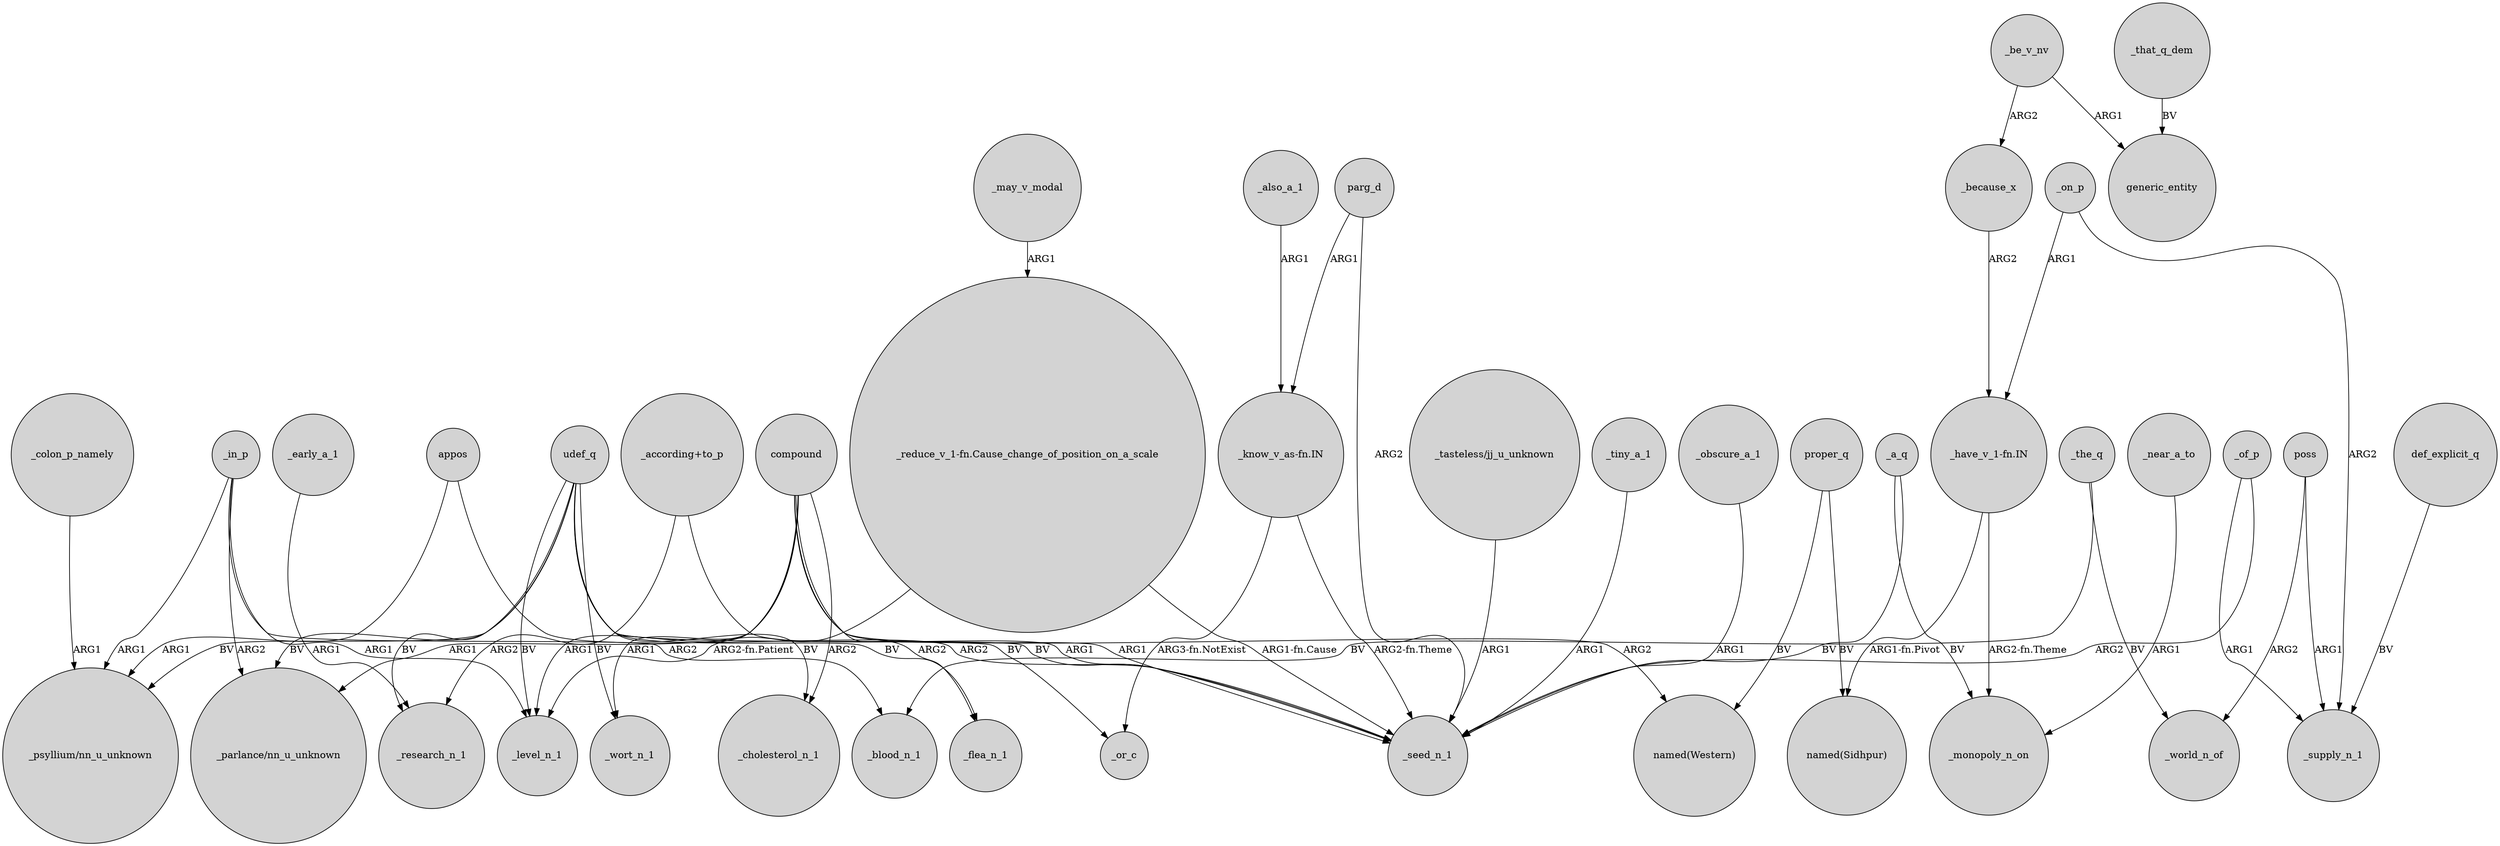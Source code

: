 digraph {
	node [shape=circle style=filled]
	_in_p -> _level_n_1 [label=ARG1]
	appos -> "_psyllium/nn_u_unknown" [label=ARG1]
	udef_q -> "_psyllium/nn_u_unknown" [label=BV]
	_in_p -> "_psyllium/nn_u_unknown" [label=ARG1]
	_that_q_dem -> generic_entity [label=BV]
	"_according+to_p" -> _research_n_1 [label=ARG2]
	udef_q -> _seed_n_1 [label=BV]
	_a_q -> _monopoly_n_on [label=BV]
	udef_q -> _cholesterol_n_1 [label=BV]
	_on_p -> _supply_n_1 [label=ARG2]
	_near_a_to -> _monopoly_n_on [label=ARG1]
	_because_x -> "_have_v_1-fn.IN" [label=ARG2]
	udef_q -> _research_n_1 [label=BV]
	_early_a_1 -> _research_n_1 [label=ARG1]
	_may_v_modal -> "_reduce_v_1-fn.Cause_change_of_position_on_a_scale" [label=ARG1]
	"_reduce_v_1-fn.Cause_change_of_position_on_a_scale" -> _level_n_1 [label="ARG2-fn.Patient"]
	proper_q -> "named(Sidhpur)" [label=BV]
	parg_d -> "_know_v_as-fn.IN" [label=ARG1]
	_of_p -> _supply_n_1 [label=ARG1]
	_in_p -> "_parlance/nn_u_unknown" [label=ARG2]
	_in_p -> _blood_n_1 [label=ARG2]
	udef_q -> _or_c [label=BV]
	udef_q -> _flea_n_1 [label=BV]
	"_have_v_1-fn.IN" -> _monopoly_n_on [label="ARG2-fn.Theme"]
	_on_p -> "_have_v_1-fn.IN" [label=ARG1]
	"_tasteless/jj_u_unknown" -> _seed_n_1 [label=ARG1]
	compound -> "_parlance/nn_u_unknown" [label=ARG1]
	_also_a_1 -> "_know_v_as-fn.IN" [label=ARG1]
	udef_q -> _level_n_1 [label=BV]
	"_know_v_as-fn.IN" -> _seed_n_1 [label="ARG2-fn.Theme"]
	"_have_v_1-fn.IN" -> "named(Sidhpur)" [label="ARG1-fn.Pivot"]
	_be_v_nv -> _because_x [label=ARG2]
	compound -> _flea_n_1 [label=ARG2]
	compound -> _wort_n_1 [label=ARG1]
	_colon_p_namely -> "_psyllium/nn_u_unknown" [label=ARG1]
	parg_d -> _seed_n_1 [label=ARG2]
	_the_q -> _blood_n_1 [label=BV]
	"_know_v_as-fn.IN" -> _or_c [label="ARG3-fn.NotExist"]
	udef_q -> "_parlance/nn_u_unknown" [label=BV]
	poss -> _supply_n_1 [label=ARG1]
	udef_q -> _wort_n_1 [label=BV]
	_of_p -> _seed_n_1 [label=ARG2]
	proper_q -> "named(Western)" [label=BV]
	poss -> _world_n_of [label=ARG2]
	_be_v_nv -> generic_entity [label=ARG1]
	compound -> _seed_n_1 [label=ARG1]
	compound -> _cholesterol_n_1 [label=ARG2]
	appos -> _seed_n_1 [label=ARG2]
	compound -> _level_n_1 [label=ARG1]
	def_explicit_q -> _supply_n_1 [label=BV]
	_a_q -> _seed_n_1 [label=BV]
	_tiny_a_1 -> _seed_n_1 [label=ARG1]
	_the_q -> _world_n_of [label=BV]
	_obscure_a_1 -> _seed_n_1 [label=ARG1]
	"_reduce_v_1-fn.Cause_change_of_position_on_a_scale" -> _seed_n_1 [label="ARG1-fn.Cause"]
	compound -> "named(Western)" [label=ARG2]
	"_according+to_p" -> _seed_n_1 [label=ARG1]
}
